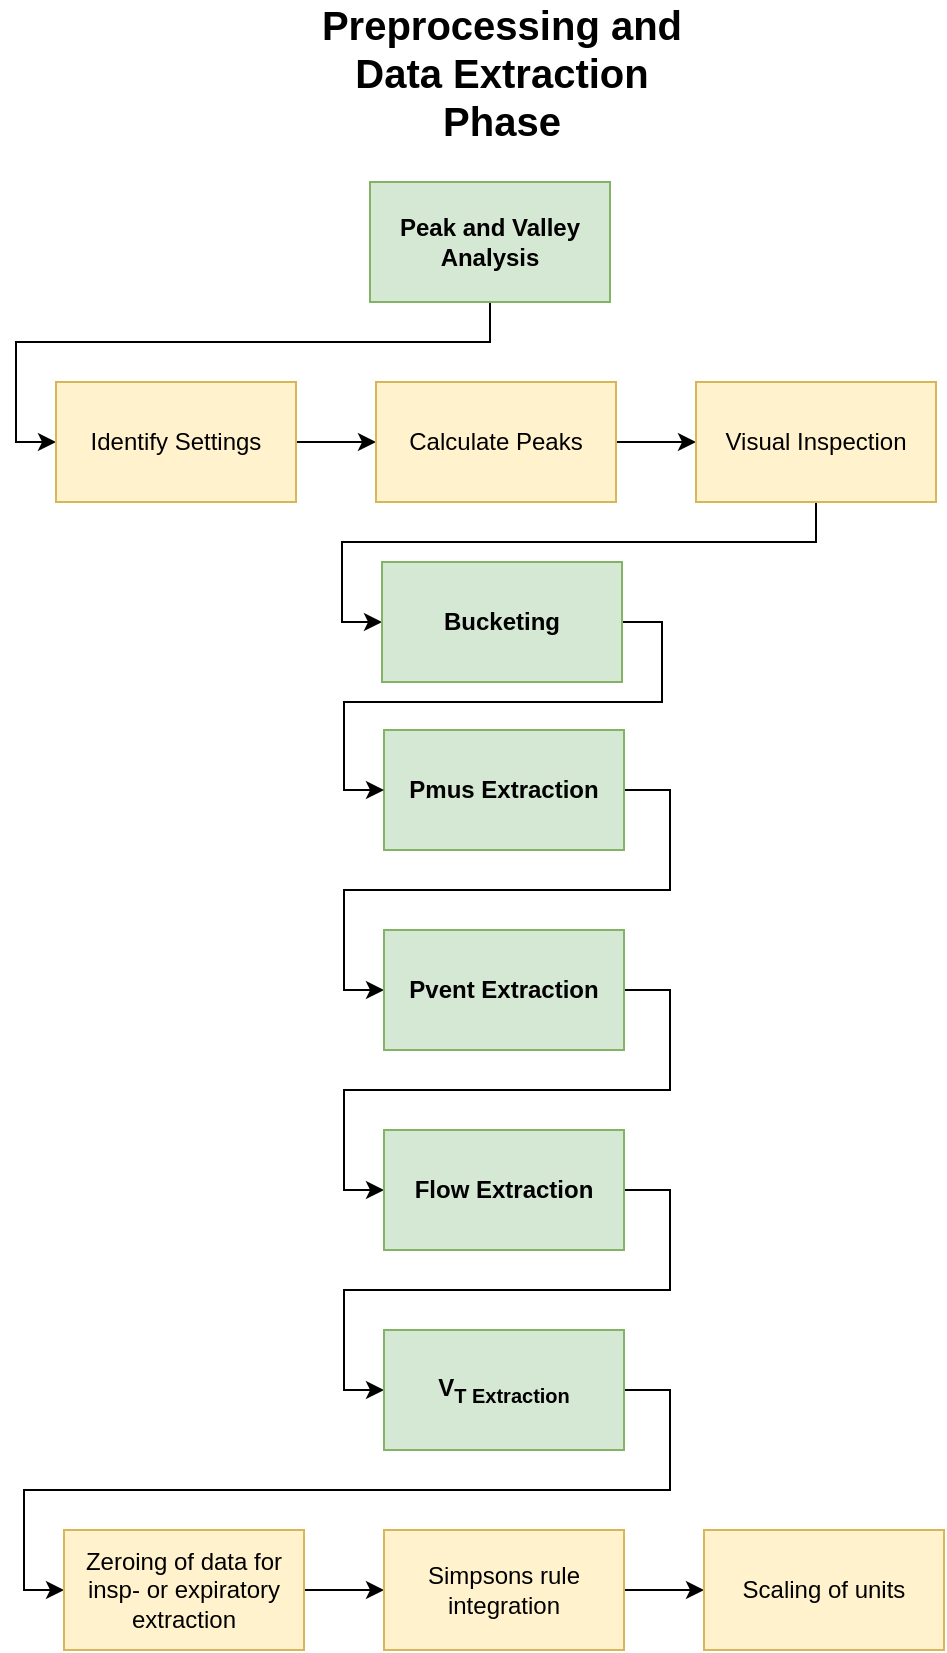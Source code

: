 <mxfile version="21.3.5" type="github">
  <diagram name="Page-1" id="4vToPU0cllo_XWyRiLjn">
    <mxGraphModel dx="1434" dy="756" grid="1" gridSize="10" guides="1" tooltips="1" connect="1" arrows="1" fold="1" page="1" pageScale="1" pageWidth="827" pageHeight="1169" math="0" shadow="0">
      <root>
        <mxCell id="0" />
        <mxCell id="1" parent="0" />
        <mxCell id="5SAONABCz65hLpMCULxy-12" style="edgeStyle=orthogonalEdgeStyle;rounded=0;orthogonalLoop=1;jettySize=auto;html=1;entryX=0;entryY=0.5;entryDx=0;entryDy=0;" parent="1" source="5SAONABCz65hLpMCULxy-1" target="5SAONABCz65hLpMCULxy-2" edge="1">
          <mxGeometry relative="1" as="geometry">
            <Array as="points">
              <mxPoint x="414" y="580" />
              <mxPoint x="177" y="580" />
              <mxPoint x="177" y="630" />
            </Array>
          </mxGeometry>
        </mxCell>
        <mxCell id="5SAONABCz65hLpMCULxy-1" value="&lt;b&gt;Peak and Valley Analysis&lt;/b&gt;" style="rounded=0;whiteSpace=wrap;html=1;fillColor=#d5e8d4;strokeColor=#82b366;" parent="1" vertex="1">
          <mxGeometry x="354" y="500" width="120" height="60" as="geometry" />
        </mxCell>
        <mxCell id="5SAONABCz65hLpMCULxy-13" style="edgeStyle=orthogonalEdgeStyle;rounded=0;orthogonalLoop=1;jettySize=auto;html=1;entryX=0;entryY=0.5;entryDx=0;entryDy=0;" parent="1" source="5SAONABCz65hLpMCULxy-2" target="5SAONABCz65hLpMCULxy-3" edge="1">
          <mxGeometry relative="1" as="geometry" />
        </mxCell>
        <mxCell id="5SAONABCz65hLpMCULxy-2" value="Identify Settings" style="rounded=0;whiteSpace=wrap;html=1;fillColor=#fff2cc;strokeColor=#d6b656;" parent="1" vertex="1">
          <mxGeometry x="197" y="600" width="120" height="60" as="geometry" />
        </mxCell>
        <mxCell id="5SAONABCz65hLpMCULxy-14" style="edgeStyle=orthogonalEdgeStyle;rounded=0;orthogonalLoop=1;jettySize=auto;html=1;entryX=0;entryY=0.5;entryDx=0;entryDy=0;" parent="1" source="5SAONABCz65hLpMCULxy-3" target="5SAONABCz65hLpMCULxy-4" edge="1">
          <mxGeometry relative="1" as="geometry" />
        </mxCell>
        <mxCell id="5SAONABCz65hLpMCULxy-3" value="Calculate Peaks" style="rounded=0;whiteSpace=wrap;html=1;fillColor=#fff2cc;strokeColor=#d6b656;" parent="1" vertex="1">
          <mxGeometry x="357" y="600" width="120" height="60" as="geometry" />
        </mxCell>
        <mxCell id="mqRGcUNUAb337f5QF5bl-3" style="edgeStyle=orthogonalEdgeStyle;rounded=0;orthogonalLoop=1;jettySize=auto;html=1;entryX=0;entryY=0.5;entryDx=0;entryDy=0;" edge="1" parent="1" source="5SAONABCz65hLpMCULxy-4" target="mqRGcUNUAb337f5QF5bl-1">
          <mxGeometry relative="1" as="geometry">
            <Array as="points">
              <mxPoint x="577" y="680" />
              <mxPoint x="340" y="680" />
              <mxPoint x="340" y="720" />
            </Array>
          </mxGeometry>
        </mxCell>
        <mxCell id="5SAONABCz65hLpMCULxy-4" value="Visual Inspection" style="rounded=0;whiteSpace=wrap;html=1;fillColor=#fff2cc;strokeColor=#d6b656;" parent="1" vertex="1">
          <mxGeometry x="517" y="600" width="120" height="60" as="geometry" />
        </mxCell>
        <mxCell id="5SAONABCz65hLpMCULxy-16" style="edgeStyle=orthogonalEdgeStyle;rounded=0;orthogonalLoop=1;jettySize=auto;html=1;entryX=0;entryY=0.5;entryDx=0;entryDy=0;" parent="1" source="5SAONABCz65hLpMCULxy-5" target="5SAONABCz65hLpMCULxy-6" edge="1">
          <mxGeometry relative="1" as="geometry">
            <Array as="points">
              <mxPoint x="504" y="804" />
              <mxPoint x="504" y="854" />
              <mxPoint x="341" y="854" />
              <mxPoint x="341" y="904" />
            </Array>
          </mxGeometry>
        </mxCell>
        <mxCell id="5SAONABCz65hLpMCULxy-5" value="&lt;b&gt;Pmus Extraction&lt;/b&gt;" style="rounded=0;whiteSpace=wrap;html=1;fillColor=#d5e8d4;strokeColor=#82b366;" parent="1" vertex="1">
          <mxGeometry x="361" y="774" width="120" height="60" as="geometry" />
        </mxCell>
        <mxCell id="5SAONABCz65hLpMCULxy-17" style="edgeStyle=orthogonalEdgeStyle;rounded=0;orthogonalLoop=1;jettySize=auto;html=1;entryX=0;entryY=0.5;entryDx=0;entryDy=0;" parent="1" source="5SAONABCz65hLpMCULxy-6" target="5SAONABCz65hLpMCULxy-7" edge="1">
          <mxGeometry relative="1" as="geometry">
            <Array as="points">
              <mxPoint x="504" y="904" />
              <mxPoint x="504" y="954" />
              <mxPoint x="341" y="954" />
              <mxPoint x="341" y="1004" />
            </Array>
          </mxGeometry>
        </mxCell>
        <mxCell id="5SAONABCz65hLpMCULxy-6" value="&lt;b&gt;Pvent Extraction&lt;/b&gt;" style="rounded=0;whiteSpace=wrap;html=1;fillColor=#d5e8d4;strokeColor=#82b366;" parent="1" vertex="1">
          <mxGeometry x="361" y="874" width="120" height="60" as="geometry" />
        </mxCell>
        <mxCell id="5SAONABCz65hLpMCULxy-18" style="edgeStyle=orthogonalEdgeStyle;rounded=0;orthogonalLoop=1;jettySize=auto;html=1;entryX=0;entryY=0.5;entryDx=0;entryDy=0;" parent="1" source="5SAONABCz65hLpMCULxy-7" target="5SAONABCz65hLpMCULxy-8" edge="1">
          <mxGeometry relative="1" as="geometry">
            <Array as="points">
              <mxPoint x="504" y="1004" />
              <mxPoint x="504" y="1054" />
              <mxPoint x="341" y="1054" />
              <mxPoint x="341" y="1104" />
            </Array>
          </mxGeometry>
        </mxCell>
        <mxCell id="5SAONABCz65hLpMCULxy-7" value="&lt;b&gt;Flow Extraction&lt;/b&gt;" style="rounded=0;whiteSpace=wrap;html=1;fillColor=#d5e8d4;strokeColor=#82b366;" parent="1" vertex="1">
          <mxGeometry x="361" y="974" width="120" height="60" as="geometry" />
        </mxCell>
        <mxCell id="5SAONABCz65hLpMCULxy-19" style="edgeStyle=orthogonalEdgeStyle;rounded=0;orthogonalLoop=1;jettySize=auto;html=1;entryX=0;entryY=0.5;entryDx=0;entryDy=0;" parent="1" source="5SAONABCz65hLpMCULxy-8" target="5SAONABCz65hLpMCULxy-9" edge="1">
          <mxGeometry relative="1" as="geometry">
            <Array as="points">
              <mxPoint x="504" y="1104" />
              <mxPoint x="504" y="1154" />
              <mxPoint x="181" y="1154" />
              <mxPoint x="181" y="1204" />
            </Array>
          </mxGeometry>
        </mxCell>
        <mxCell id="5SAONABCz65hLpMCULxy-8" value="&lt;b&gt;V&lt;sub&gt;T Extraction&lt;/sub&gt;&lt;/b&gt;" style="rounded=0;whiteSpace=wrap;html=1;fillColor=#d5e8d4;strokeColor=#82b366;" parent="1" vertex="1">
          <mxGeometry x="361" y="1074" width="120" height="60" as="geometry" />
        </mxCell>
        <mxCell id="5SAONABCz65hLpMCULxy-20" style="edgeStyle=orthogonalEdgeStyle;rounded=0;orthogonalLoop=1;jettySize=auto;html=1;entryX=0;entryY=0.5;entryDx=0;entryDy=0;" parent="1" source="5SAONABCz65hLpMCULxy-9" target="5SAONABCz65hLpMCULxy-10" edge="1">
          <mxGeometry relative="1" as="geometry" />
        </mxCell>
        <mxCell id="5SAONABCz65hLpMCULxy-9" value="Zeroing of data for insp- or expiratory extraction" style="rounded=0;whiteSpace=wrap;html=1;fillColor=#fff2cc;strokeColor=#d6b656;" parent="1" vertex="1">
          <mxGeometry x="201" y="1174" width="120" height="60" as="geometry" />
        </mxCell>
        <mxCell id="5SAONABCz65hLpMCULxy-21" style="edgeStyle=orthogonalEdgeStyle;rounded=0;orthogonalLoop=1;jettySize=auto;html=1;" parent="1" source="5SAONABCz65hLpMCULxy-10" target="5SAONABCz65hLpMCULxy-11" edge="1">
          <mxGeometry relative="1" as="geometry" />
        </mxCell>
        <mxCell id="5SAONABCz65hLpMCULxy-10" value="Simpsons rule integration" style="rounded=0;whiteSpace=wrap;html=1;fillColor=#fff2cc;strokeColor=#d6b656;" parent="1" vertex="1">
          <mxGeometry x="361" y="1174" width="120" height="60" as="geometry" />
        </mxCell>
        <mxCell id="5SAONABCz65hLpMCULxy-11" value="Scaling of units" style="rounded=0;whiteSpace=wrap;html=1;fillColor=#fff2cc;strokeColor=#d6b656;" parent="1" vertex="1">
          <mxGeometry x="521" y="1174" width="120" height="60" as="geometry" />
        </mxCell>
        <mxCell id="5SAONABCz65hLpMCULxy-22" value="&lt;font style=&quot;font-size: 20px;&quot;&gt;Preprocessing and Data Extraction Phase&lt;/font&gt;" style="text;html=1;strokeColor=none;fillColor=none;align=center;verticalAlign=middle;whiteSpace=wrap;rounded=0;fontStyle=1" parent="1" vertex="1">
          <mxGeometry x="315" y="430" width="210" height="30" as="geometry" />
        </mxCell>
        <mxCell id="mqRGcUNUAb337f5QF5bl-4" style="edgeStyle=orthogonalEdgeStyle;rounded=0;orthogonalLoop=1;jettySize=auto;html=1;entryX=0;entryY=0.5;entryDx=0;entryDy=0;" edge="1" parent="1" source="mqRGcUNUAb337f5QF5bl-1" target="5SAONABCz65hLpMCULxy-5">
          <mxGeometry relative="1" as="geometry">
            <Array as="points">
              <mxPoint x="500" y="720" />
              <mxPoint x="500" y="760" />
              <mxPoint x="341" y="760" />
              <mxPoint x="341" y="804" />
            </Array>
          </mxGeometry>
        </mxCell>
        <mxCell id="mqRGcUNUAb337f5QF5bl-1" value="&lt;b&gt;Bucketing&lt;/b&gt;" style="rounded=0;whiteSpace=wrap;html=1;fillColor=#d5e8d4;strokeColor=#82b366;" vertex="1" parent="1">
          <mxGeometry x="360" y="690" width="120" height="60" as="geometry" />
        </mxCell>
      </root>
    </mxGraphModel>
  </diagram>
</mxfile>
